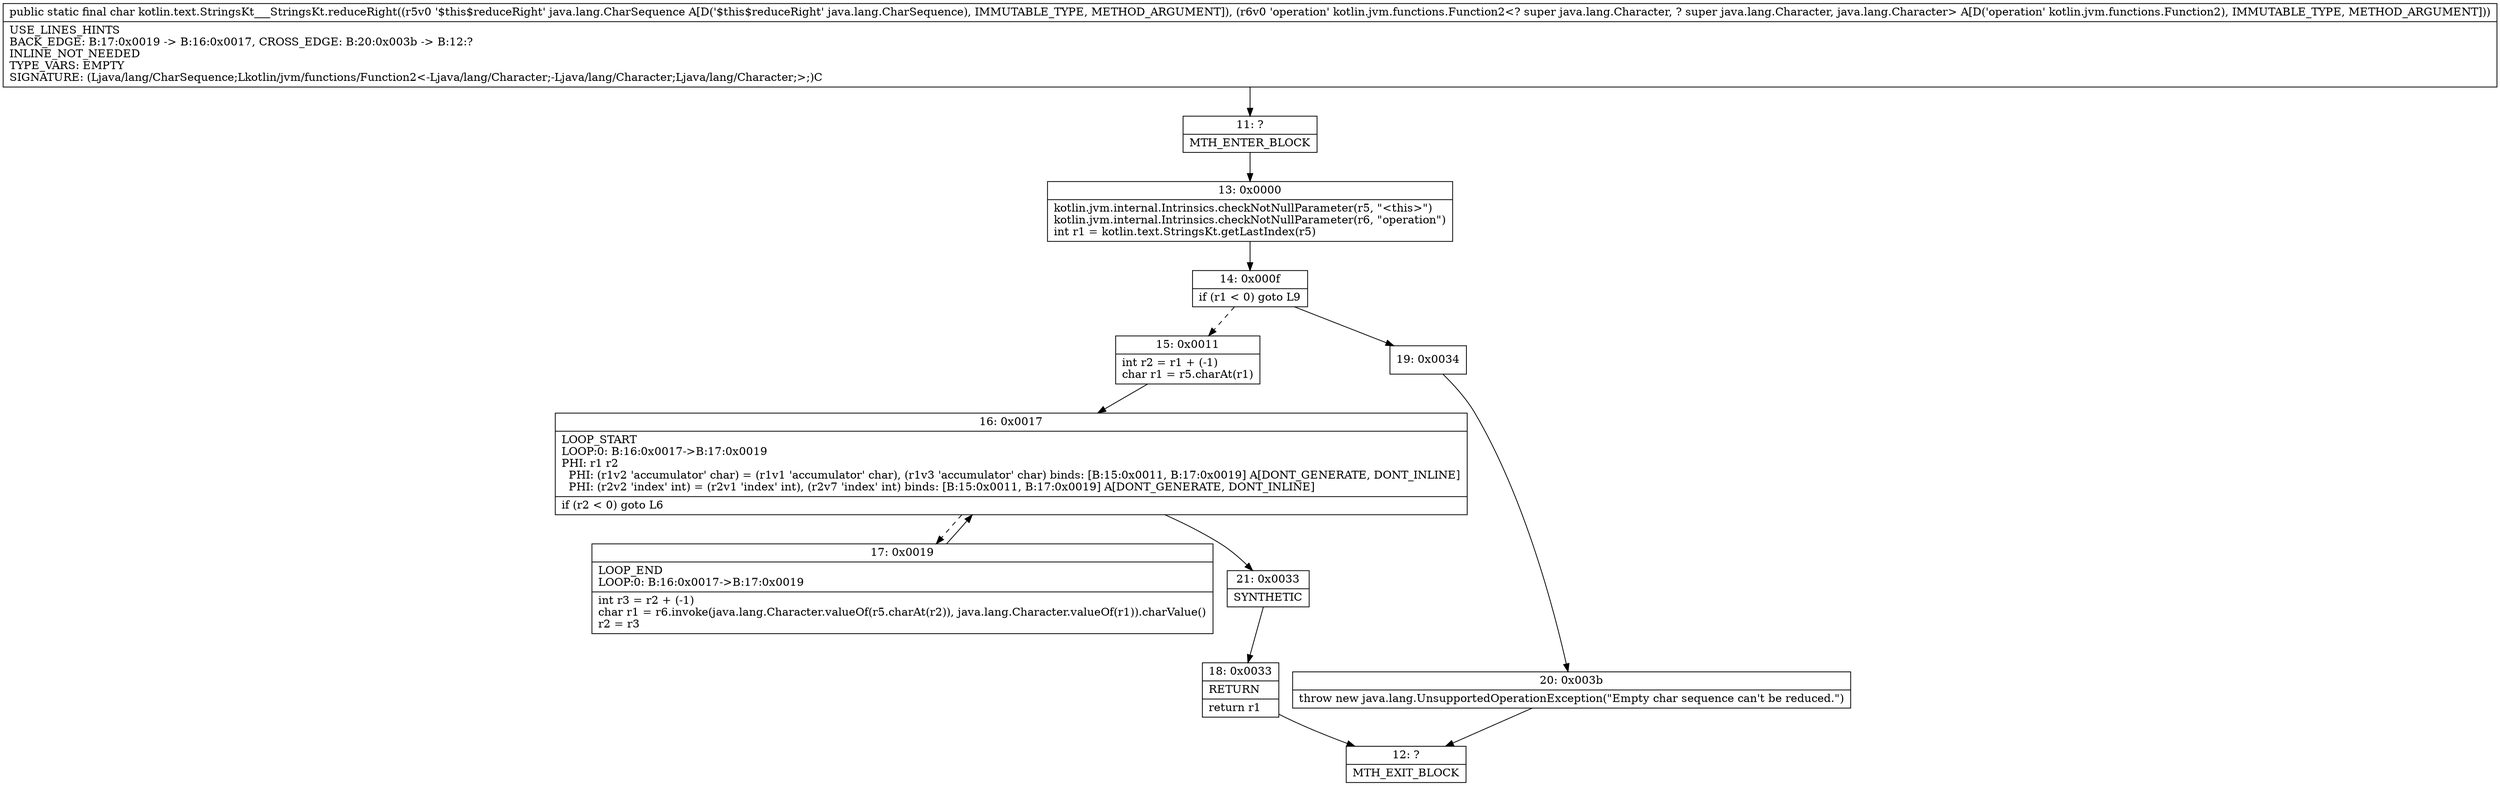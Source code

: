 digraph "CFG forkotlin.text.StringsKt___StringsKt.reduceRight(Ljava\/lang\/CharSequence;Lkotlin\/jvm\/functions\/Function2;)C" {
Node_11 [shape=record,label="{11\:\ ?|MTH_ENTER_BLOCK\l}"];
Node_13 [shape=record,label="{13\:\ 0x0000|kotlin.jvm.internal.Intrinsics.checkNotNullParameter(r5, \"\<this\>\")\lkotlin.jvm.internal.Intrinsics.checkNotNullParameter(r6, \"operation\")\lint r1 = kotlin.text.StringsKt.getLastIndex(r5)\l}"];
Node_14 [shape=record,label="{14\:\ 0x000f|if (r1 \< 0) goto L9\l}"];
Node_15 [shape=record,label="{15\:\ 0x0011|int r2 = r1 + (\-1)\lchar r1 = r5.charAt(r1)\l}"];
Node_16 [shape=record,label="{16\:\ 0x0017|LOOP_START\lLOOP:0: B:16:0x0017\-\>B:17:0x0019\lPHI: r1 r2 \l  PHI: (r1v2 'accumulator' char) = (r1v1 'accumulator' char), (r1v3 'accumulator' char) binds: [B:15:0x0011, B:17:0x0019] A[DONT_GENERATE, DONT_INLINE]\l  PHI: (r2v2 'index' int) = (r2v1 'index' int), (r2v7 'index' int) binds: [B:15:0x0011, B:17:0x0019] A[DONT_GENERATE, DONT_INLINE]\l|if (r2 \< 0) goto L6\l}"];
Node_17 [shape=record,label="{17\:\ 0x0019|LOOP_END\lLOOP:0: B:16:0x0017\-\>B:17:0x0019\l|int r3 = r2 + (\-1)\lchar r1 = r6.invoke(java.lang.Character.valueOf(r5.charAt(r2)), java.lang.Character.valueOf(r1)).charValue()\lr2 = r3\l}"];
Node_21 [shape=record,label="{21\:\ 0x0033|SYNTHETIC\l}"];
Node_18 [shape=record,label="{18\:\ 0x0033|RETURN\l|return r1\l}"];
Node_12 [shape=record,label="{12\:\ ?|MTH_EXIT_BLOCK\l}"];
Node_19 [shape=record,label="{19\:\ 0x0034}"];
Node_20 [shape=record,label="{20\:\ 0x003b|throw new java.lang.UnsupportedOperationException(\"Empty char sequence can't be reduced.\")\l}"];
MethodNode[shape=record,label="{public static final char kotlin.text.StringsKt___StringsKt.reduceRight((r5v0 '$this$reduceRight' java.lang.CharSequence A[D('$this$reduceRight' java.lang.CharSequence), IMMUTABLE_TYPE, METHOD_ARGUMENT]), (r6v0 'operation' kotlin.jvm.functions.Function2\<? super java.lang.Character, ? super java.lang.Character, java.lang.Character\> A[D('operation' kotlin.jvm.functions.Function2), IMMUTABLE_TYPE, METHOD_ARGUMENT]))  | USE_LINES_HINTS\lBACK_EDGE: B:17:0x0019 \-\> B:16:0x0017, CROSS_EDGE: B:20:0x003b \-\> B:12:?\lINLINE_NOT_NEEDED\lTYPE_VARS: EMPTY\lSIGNATURE: (Ljava\/lang\/CharSequence;Lkotlin\/jvm\/functions\/Function2\<\-Ljava\/lang\/Character;\-Ljava\/lang\/Character;Ljava\/lang\/Character;\>;)C\l}"];
MethodNode -> Node_11;Node_11 -> Node_13;
Node_13 -> Node_14;
Node_14 -> Node_15[style=dashed];
Node_14 -> Node_19;
Node_15 -> Node_16;
Node_16 -> Node_17[style=dashed];
Node_16 -> Node_21;
Node_17 -> Node_16;
Node_21 -> Node_18;
Node_18 -> Node_12;
Node_19 -> Node_20;
Node_20 -> Node_12;
}

